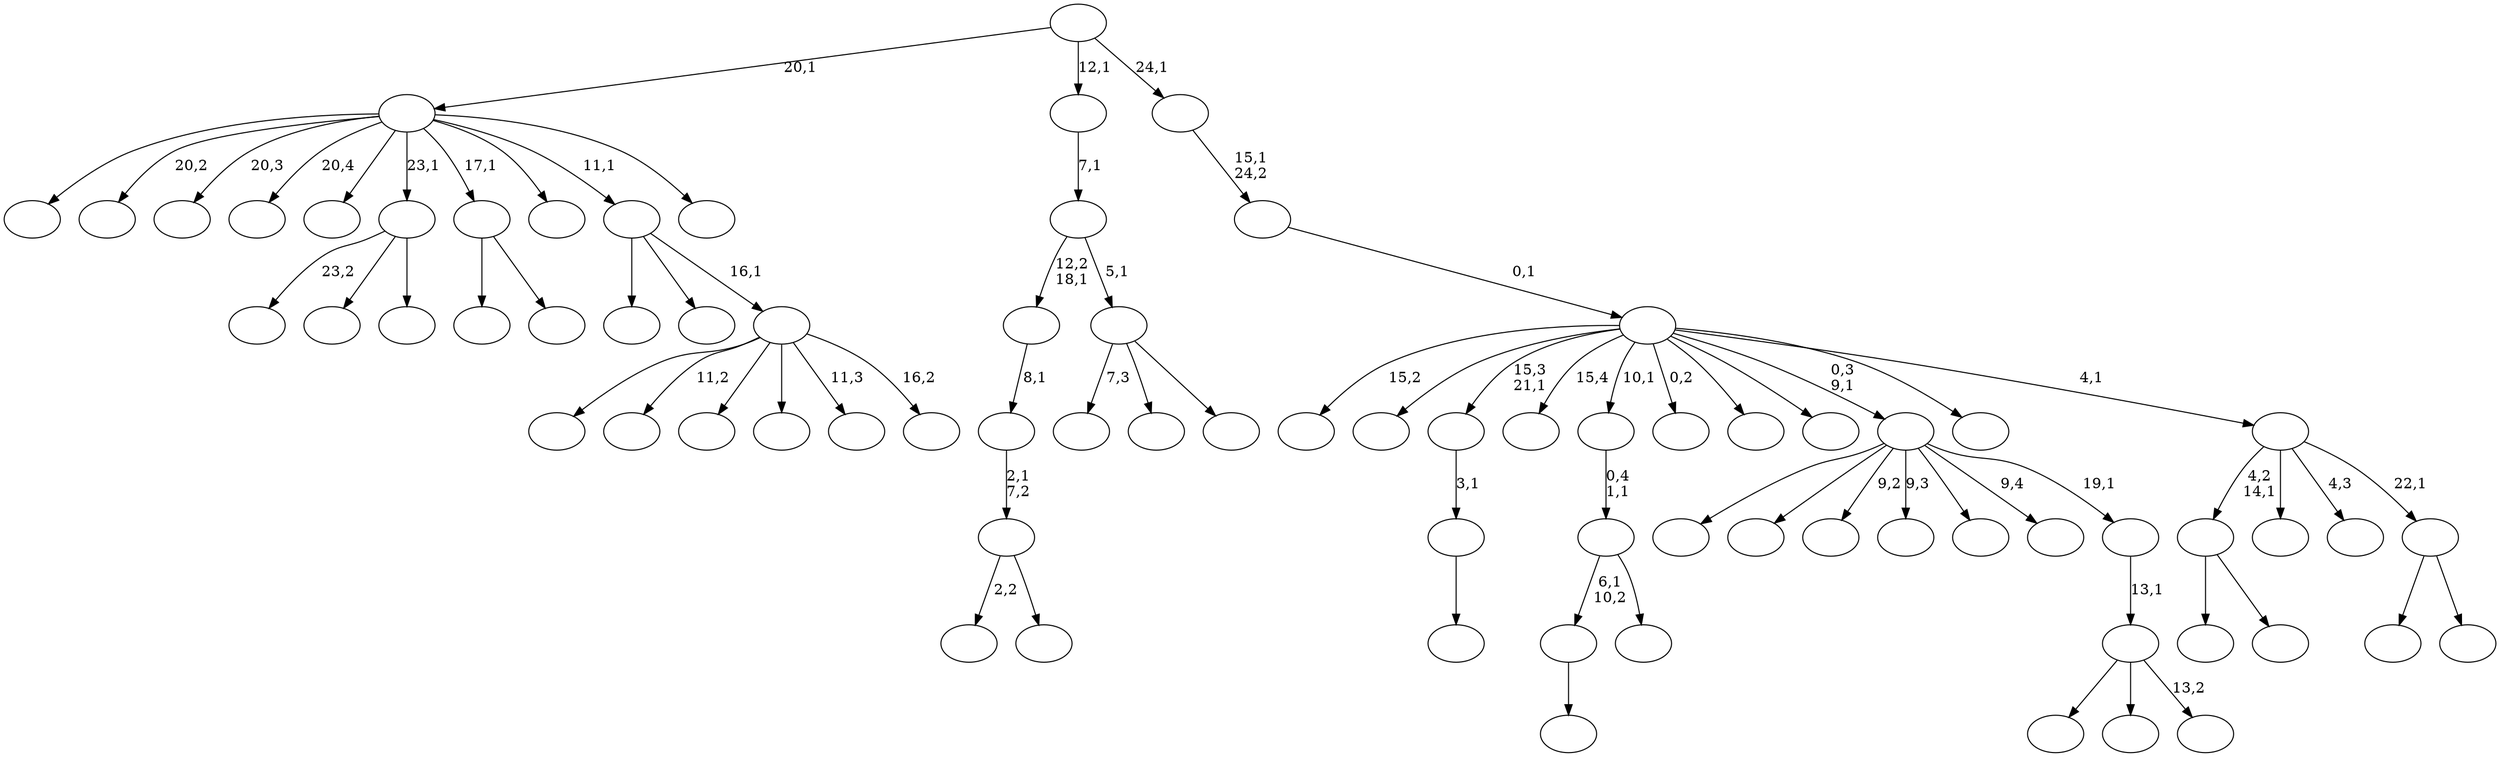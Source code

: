 digraph T {
	75 [label=""]
	74 [label=""]
	73 [label=""]
	72 [label=""]
	71 [label=""]
	70 [label=""]
	69 [label=""]
	68 [label=""]
	67 [label=""]
	66 [label=""]
	65 [label=""]
	64 [label=""]
	63 [label=""]
	62 [label=""]
	61 [label=""]
	60 [label=""]
	59 [label=""]
	58 [label=""]
	57 [label=""]
	56 [label=""]
	55 [label=""]
	54 [label=""]
	53 [label=""]
	52 [label=""]
	51 [label=""]
	50 [label=""]
	49 [label=""]
	48 [label=""]
	47 [label=""]
	46 [label=""]
	45 [label=""]
	44 [label=""]
	43 [label=""]
	42 [label=""]
	41 [label=""]
	40 [label=""]
	39 [label=""]
	38 [label=""]
	37 [label=""]
	36 [label=""]
	35 [label=""]
	34 [label=""]
	33 [label=""]
	32 [label=""]
	31 [label=""]
	30 [label=""]
	29 [label=""]
	28 [label=""]
	27 [label=""]
	26 [label=""]
	25 [label=""]
	24 [label=""]
	23 [label=""]
	22 [label=""]
	21 [label=""]
	20 [label=""]
	19 [label=""]
	18 [label=""]
	17 [label=""]
	16 [label=""]
	15 [label=""]
	14 [label=""]
	13 [label=""]
	12 [label=""]
	11 [label=""]
	10 [label=""]
	9 [label=""]
	8 [label=""]
	7 [label=""]
	6 [label=""]
	5 [label=""]
	4 [label=""]
	3 [label=""]
	2 [label=""]
	1 [label=""]
	0 [label=""]
	66 -> 67 [label=""]
	65 -> 66 [label="3,1"]
	59 -> 60 [label=""]
	57 -> 69 [label=""]
	57 -> 58 [label=""]
	43 -> 64 [label="23,2"]
	43 -> 56 [label=""]
	43 -> 44 [label=""]
	39 -> 59 [label="6,1\n10,2"]
	39 -> 40 [label=""]
	38 -> 39 [label="0,4\n1,1"]
	35 -> 45 [label=""]
	35 -> 36 [label=""]
	23 -> 72 [label="2,2"]
	23 -> 24 [label=""]
	22 -> 23 [label="2,1\n7,2"]
	21 -> 22 [label="8,1"]
	19 -> 68 [label=""]
	19 -> 62 [label="11,2"]
	19 -> 34 [label=""]
	19 -> 29 [label=""]
	19 -> 25 [label="11,3"]
	19 -> 20 [label="16,2"]
	18 -> 48 [label=""]
	18 -> 27 [label=""]
	18 -> 19 [label="16,1"]
	16 -> 70 [label=""]
	16 -> 30 [label=""]
	16 -> 17 [label="13,2"]
	15 -> 16 [label="13,1"]
	14 -> 73 [label=""]
	14 -> 55 [label=""]
	14 -> 46 [label="9,2"]
	14 -> 42 [label="9,3"]
	14 -> 31 [label=""]
	14 -> 28 [label="9,4"]
	14 -> 15 [label="19,1"]
	11 -> 75 [label=""]
	11 -> 63 [label="20,2"]
	11 -> 61 [label="20,3"]
	11 -> 52 [label="20,4"]
	11 -> 50 [label=""]
	11 -> 43 [label="23,1"]
	11 -> 35 [label="17,1"]
	11 -> 33 [label=""]
	11 -> 18 [label="11,1"]
	11 -> 12 [label=""]
	9 -> 51 [label="7,3"]
	9 -> 41 [label=""]
	9 -> 10 [label=""]
	8 -> 21 [label="12,2\n18,1"]
	8 -> 9 [label="5,1"]
	7 -> 8 [label="7,1"]
	5 -> 49 [label=""]
	5 -> 6 [label=""]
	4 -> 57 [label="4,2\n14,1"]
	4 -> 54 [label=""]
	4 -> 47 [label="4,3"]
	4 -> 5 [label="22,1"]
	3 -> 74 [label="15,2"]
	3 -> 71 [label=""]
	3 -> 65 [label="15,3\n21,1"]
	3 -> 53 [label="15,4"]
	3 -> 38 [label="10,1"]
	3 -> 37 [label="0,2"]
	3 -> 32 [label=""]
	3 -> 26 [label=""]
	3 -> 14 [label="0,3\n9,1"]
	3 -> 13 [label=""]
	3 -> 4 [label="4,1"]
	2 -> 3 [label="0,1"]
	1 -> 2 [label="15,1\n24,2"]
	0 -> 11 [label="20,1"]
	0 -> 7 [label="12,1"]
	0 -> 1 [label="24,1"]
}
